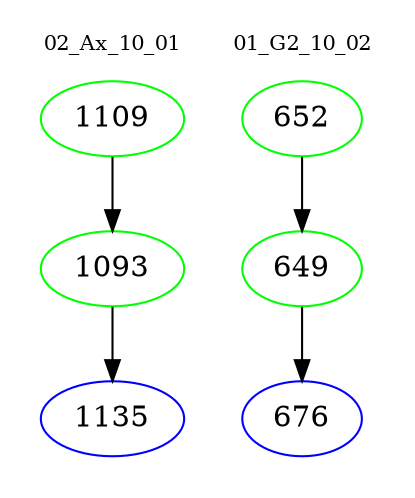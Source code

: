 digraph{
subgraph cluster_0 {
color = white
label = "02_Ax_10_01";
fontsize=10;
T0_1109 [label="1109", color="green"]
T0_1109 -> T0_1093 [color="black"]
T0_1093 [label="1093", color="green"]
T0_1093 -> T0_1135 [color="black"]
T0_1135 [label="1135", color="blue"]
}
subgraph cluster_1 {
color = white
label = "01_G2_10_02";
fontsize=10;
T1_652 [label="652", color="green"]
T1_652 -> T1_649 [color="black"]
T1_649 [label="649", color="green"]
T1_649 -> T1_676 [color="black"]
T1_676 [label="676", color="blue"]
}
}
